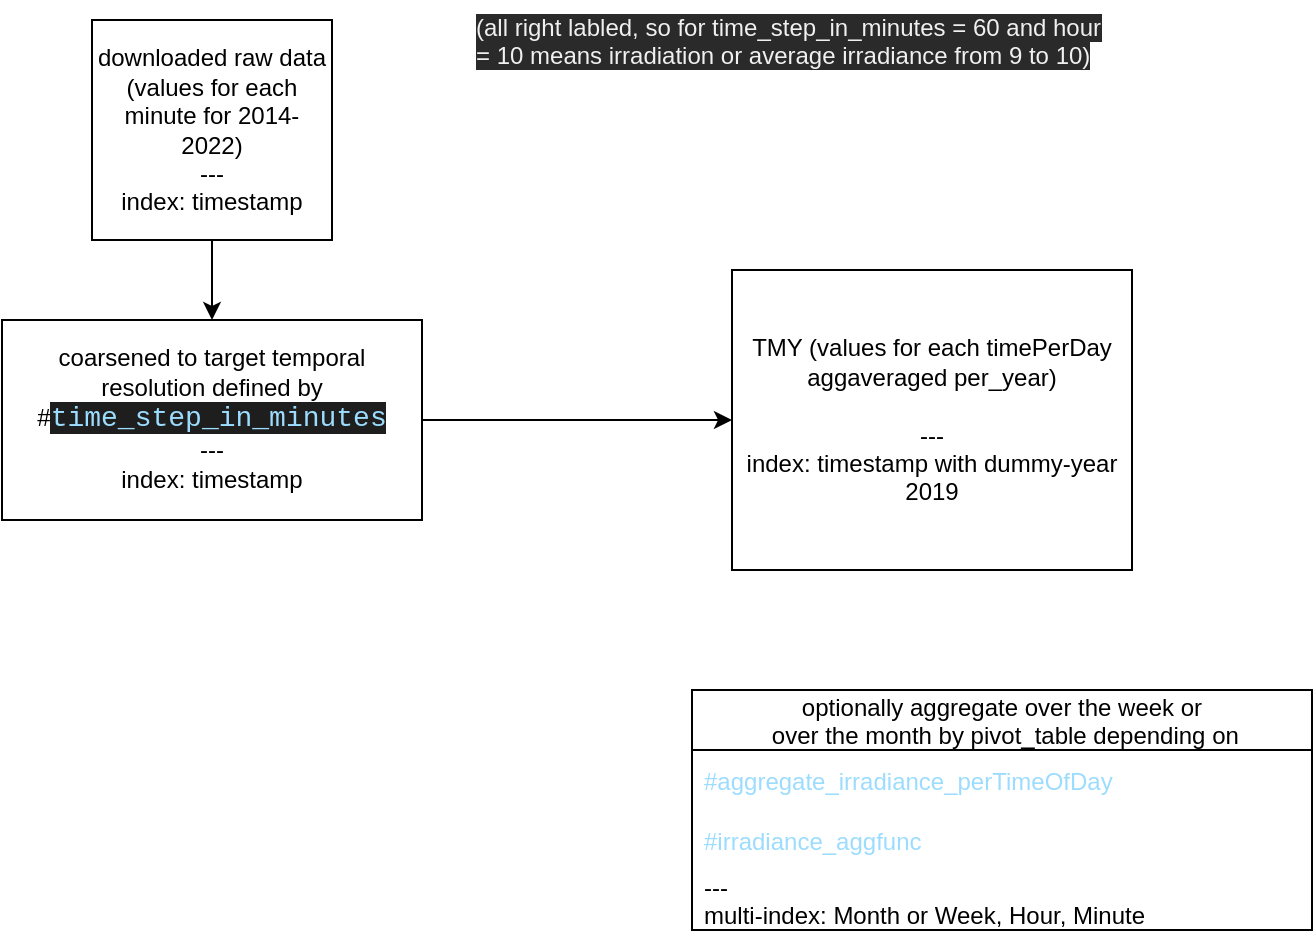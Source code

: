 <mxfile>
    <diagram id="7j5klaWZAKbqsNiNILGi" name="Page-1">
        <mxGraphModel dx="926" dy="607" grid="1" gridSize="10" guides="1" tooltips="1" connect="1" arrows="1" fold="1" page="1" pageScale="1" pageWidth="1180" pageHeight="1050" math="0" shadow="0">
            <root>
                <mxCell id="0"/>
                <mxCell id="1" parent="0"/>
                <mxCell id="4" value="" style="edgeStyle=none;html=1;exitX=1;exitY=0.5;exitDx=0;exitDy=0;" edge="1" parent="1" source="5" target="3">
                    <mxGeometry relative="1" as="geometry"/>
                </mxCell>
                <mxCell id="6" value="" style="edgeStyle=none;html=1;" edge="1" parent="1" source="2" target="5">
                    <mxGeometry relative="1" as="geometry"/>
                </mxCell>
                <mxCell id="2" value="downloaded raw data (values for each minute for 2014-2022)&lt;br&gt;---&lt;br&gt;index: timestamp" style="whiteSpace=wrap;html=1;" vertex="1" parent="1">
                    <mxGeometry x="100" y="70" width="120" height="110" as="geometry"/>
                </mxCell>
                <mxCell id="3" value="TMY (values for each timePerDay aggaveraged per_year)&lt;br&gt;&lt;br&gt;---&lt;br&gt;index: timestamp with dummy-year 2019" style="whiteSpace=wrap;html=1;" vertex="1" parent="1">
                    <mxGeometry x="420" y="195" width="200" height="150" as="geometry"/>
                </mxCell>
                <mxCell id="5" value="coarsened to target temporal resolution defined by&lt;br&gt;#&lt;span style=&quot;color: rgb(156 , 220 , 254) ; background-color: rgb(30 , 30 , 30) ; font-family: &amp;#34;consolas&amp;#34; , &amp;#34;courier new&amp;#34; , monospace ; font-size: 14px&quot;&gt;time_step_in_minutes&lt;br&gt;&lt;/span&gt;---&lt;br&gt;index: timestamp&lt;span style=&quot;color: rgb(156 , 220 , 254) ; background-color: rgb(30 , 30 , 30) ; font-family: &amp;#34;consolas&amp;#34; , &amp;#34;courier new&amp;#34; , monospace ; font-size: 14px&quot;&gt;&lt;br&gt;&lt;/span&gt;" style="whiteSpace=wrap;html=1;" vertex="1" parent="1">
                    <mxGeometry x="55" y="220" width="210" height="100" as="geometry"/>
                </mxCell>
                <mxCell id="11" value="optionally aggregate over the week or&#10; over the month by pivot_table depending on" style="swimlane;fontStyle=0;childLayout=stackLayout;horizontal=1;startSize=30;horizontalStack=0;resizeParent=1;resizeParentMax=0;resizeLast=0;collapsible=1;marginBottom=0;" vertex="1" parent="1">
                    <mxGeometry x="400" y="405" width="310" height="120" as="geometry"/>
                </mxCell>
                <mxCell id="12" value="#aggregate_irradiance_perTimeOfDay" style="text;strokeColor=none;fillColor=none;align=left;verticalAlign=middle;spacingLeft=4;spacingRight=4;overflow=hidden;points=[[0,0.5],[1,0.5]];portConstraint=eastwest;rotatable=0;fontColor=#9CDCFE;" vertex="1" parent="11">
                    <mxGeometry y="30" width="310" height="30" as="geometry"/>
                </mxCell>
                <mxCell id="13" value="#irradiance_aggfunc" style="text;strokeColor=none;fillColor=none;align=left;verticalAlign=middle;spacingLeft=4;spacingRight=4;overflow=hidden;points=[[0,0.5],[1,0.5]];portConstraint=eastwest;rotatable=0;fontColor=#9CDCFE;" vertex="1" parent="11">
                    <mxGeometry y="60" width="310" height="30" as="geometry"/>
                </mxCell>
                <mxCell id="14" value="---&#10;multi-index: Month or Week, Hour, Minute " style="text;strokeColor=none;fillColor=none;align=left;verticalAlign=middle;spacingLeft=4;spacingRight=4;overflow=hidden;points=[[0,0.5],[1,0.5]];portConstraint=eastwest;rotatable=0;" vertex="1" parent="11">
                    <mxGeometry y="90" width="310" height="30" as="geometry"/>
                </mxCell>
                <mxCell id="16" value="&lt;span style=&quot;color: rgb(240 , 240 , 240) ; font-family: &amp;#34;helvetica&amp;#34; ; font-size: 12px ; font-style: normal ; font-weight: 400 ; letter-spacing: normal ; text-align: center ; text-indent: 0px ; text-transform: none ; word-spacing: 0px ; background-color: rgb(42 , 42 , 42) ; display: inline ; float: none&quot;&gt;(all right labled, so for time_step_in_minutes = 60 and hour = 10 means irradiation or average irradiance from 9 to 10)&lt;/span&gt;" style="text;whiteSpace=wrap;html=1;fontColor=#9CDCFE;" vertex="1" parent="1">
                    <mxGeometry x="290" y="60" width="320" height="30" as="geometry"/>
                </mxCell>
            </root>
        </mxGraphModel>
    </diagram>
</mxfile>